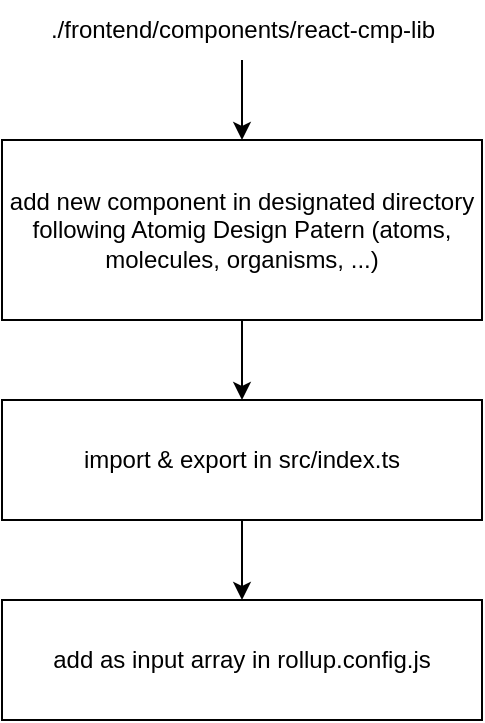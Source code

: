 <mxfile>
    <diagram id="fZcyAI2JWyVYEU7Rd2qn" name="Page-1">
        <mxGraphModel dx="1104" dy="599" grid="1" gridSize="10" guides="1" tooltips="1" connect="1" arrows="1" fold="1" page="1" pageScale="1" pageWidth="1169" pageHeight="827" math="0" shadow="0">
            <root>
                <mxCell id="0"/>
                <mxCell id="1" parent="0"/>
                <mxCell id="8" style="edgeStyle=none;html=1;" edge="1" parent="1" source="3" target="4">
                    <mxGeometry relative="1" as="geometry"/>
                </mxCell>
                <mxCell id="3" value="./frontend/components/react-cmp-lib" style="text;html=1;align=center;verticalAlign=middle;resizable=0;points=[];autosize=1;strokeColor=none;fillColor=none;" vertex="1" parent="1">
                    <mxGeometry x="130" y="280" width="220" height="30" as="geometry"/>
                </mxCell>
                <mxCell id="9" style="edgeStyle=none;html=1;entryX=0.5;entryY=0;entryDx=0;entryDy=0;" edge="1" parent="1" source="4" target="6">
                    <mxGeometry relative="1" as="geometry"/>
                </mxCell>
                <mxCell id="4" value="add new component in designated directory following Atomig Design Patern (atoms, molecules, organisms, ...)" style="whiteSpace=wrap;html=1;" vertex="1" parent="1">
                    <mxGeometry x="120" y="350" width="240" height="90" as="geometry"/>
                </mxCell>
                <mxCell id="10" style="edgeStyle=none;html=1;" edge="1" parent="1" source="6" target="7">
                    <mxGeometry relative="1" as="geometry"/>
                </mxCell>
                <mxCell id="6" value="import &amp;amp; export in src/index.ts" style="whiteSpace=wrap;html=1;" vertex="1" parent="1">
                    <mxGeometry x="120" y="480" width="240" height="60" as="geometry"/>
                </mxCell>
                <mxCell id="7" value="add as input array in rollup.config.js" style="whiteSpace=wrap;html=1;" vertex="1" parent="1">
                    <mxGeometry x="120" y="580" width="240" height="60" as="geometry"/>
                </mxCell>
            </root>
        </mxGraphModel>
    </diagram>
</mxfile>
